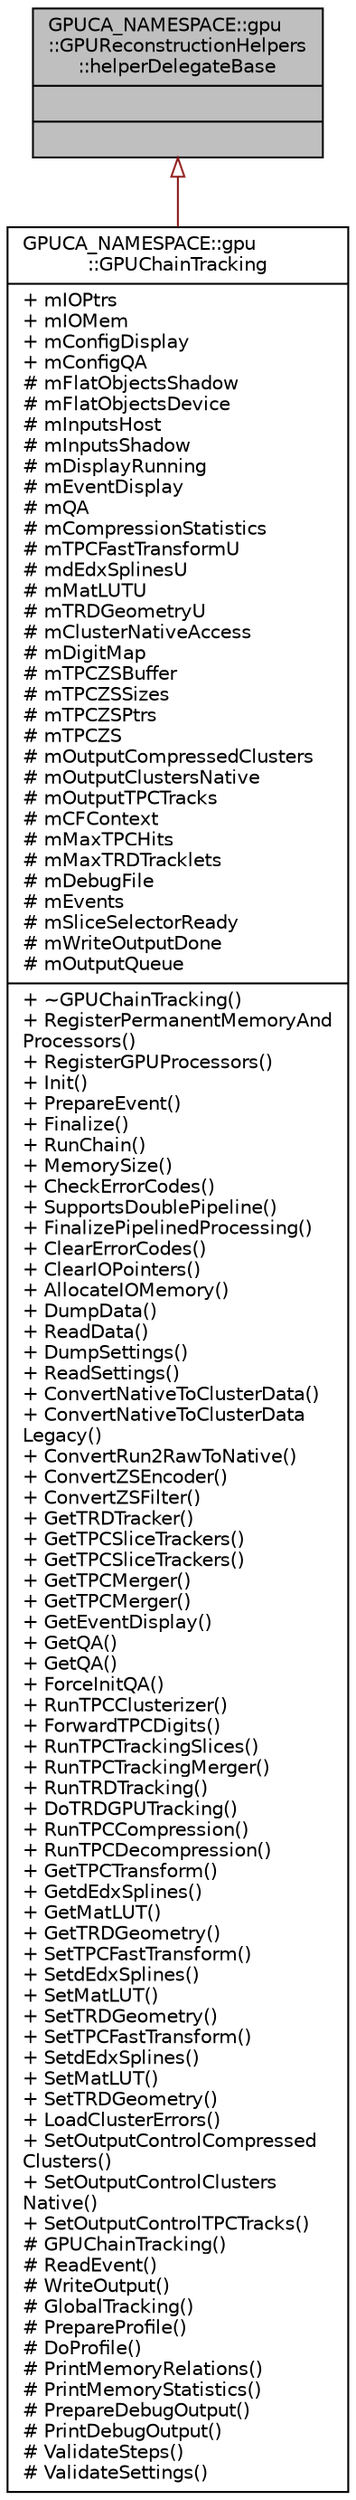 digraph "GPUCA_NAMESPACE::gpu::GPUReconstructionHelpers::helperDelegateBase"
{
 // INTERACTIVE_SVG=YES
  bgcolor="transparent";
  edge [fontname="Helvetica",fontsize="10",labelfontname="Helvetica",labelfontsize="10"];
  node [fontname="Helvetica",fontsize="10",shape=record];
  Node0 [label="{GPUCA_NAMESPACE::gpu\l::GPUReconstructionHelpers\l::helperDelegateBase\n||}",height=0.2,width=0.4,color="black", fillcolor="grey75", style="filled", fontcolor="black"];
  Node0 -> Node1 [dir="back",color="firebrick4",fontsize="10",style="solid",arrowtail="onormal",fontname="Helvetica"];
  Node1 [label="{GPUCA_NAMESPACE::gpu\l::GPUChainTracking\n|+ mIOPtrs\l+ mIOMem\l+ mConfigDisplay\l+ mConfigQA\l# mFlatObjectsShadow\l# mFlatObjectsDevice\l# mInputsHost\l# mInputsShadow\l# mDisplayRunning\l# mEventDisplay\l# mQA\l# mCompressionStatistics\l# mTPCFastTransformU\l# mdEdxSplinesU\l# mMatLUTU\l# mTRDGeometryU\l# mClusterNativeAccess\l# mDigitMap\l# mTPCZSBuffer\l# mTPCZSSizes\l# mTPCZSPtrs\l# mTPCZS\l# mOutputCompressedClusters\l# mOutputClustersNative\l# mOutputTPCTracks\l# mCFContext\l# mMaxTPCHits\l# mMaxTRDTracklets\l# mDebugFile\l# mEvents\l# mSliceSelectorReady\l# mWriteOutputDone\l# mOutputQueue\l|+ ~GPUChainTracking()\l+ RegisterPermanentMemoryAnd\lProcessors()\l+ RegisterGPUProcessors()\l+ Init()\l+ PrepareEvent()\l+ Finalize()\l+ RunChain()\l+ MemorySize()\l+ CheckErrorCodes()\l+ SupportsDoublePipeline()\l+ FinalizePipelinedProcessing()\l+ ClearErrorCodes()\l+ ClearIOPointers()\l+ AllocateIOMemory()\l+ DumpData()\l+ ReadData()\l+ DumpSettings()\l+ ReadSettings()\l+ ConvertNativeToClusterData()\l+ ConvertNativeToClusterData\lLegacy()\l+ ConvertRun2RawToNative()\l+ ConvertZSEncoder()\l+ ConvertZSFilter()\l+ GetTRDTracker()\l+ GetTPCSliceTrackers()\l+ GetTPCSliceTrackers()\l+ GetTPCMerger()\l+ GetTPCMerger()\l+ GetEventDisplay()\l+ GetQA()\l+ GetQA()\l+ ForceInitQA()\l+ RunTPCClusterizer()\l+ ForwardTPCDigits()\l+ RunTPCTrackingSlices()\l+ RunTPCTrackingMerger()\l+ RunTRDTracking()\l+ DoTRDGPUTracking()\l+ RunTPCCompression()\l+ RunTPCDecompression()\l+ GetTPCTransform()\l+ GetdEdxSplines()\l+ GetMatLUT()\l+ GetTRDGeometry()\l+ SetTPCFastTransform()\l+ SetdEdxSplines()\l+ SetMatLUT()\l+ SetTRDGeometry()\l+ SetTPCFastTransform()\l+ SetdEdxSplines()\l+ SetMatLUT()\l+ SetTRDGeometry()\l+ LoadClusterErrors()\l+ SetOutputControlCompressed\lClusters()\l+ SetOutputControlClusters\lNative()\l+ SetOutputControlTPCTracks()\l# GPUChainTracking()\l# ReadEvent()\l# WriteOutput()\l# GlobalTracking()\l# PrepareProfile()\l# DoProfile()\l# PrintMemoryRelations()\l# PrintMemoryStatistics()\l# PrepareDebugOutput()\l# PrintDebugOutput()\l# ValidateSteps()\l# ValidateSettings()\l}",height=0.2,width=0.4,color="black",URL="$d5/d5f/classGPUCA__NAMESPACE_1_1gpu_1_1GPUChainTracking.html"];
}
